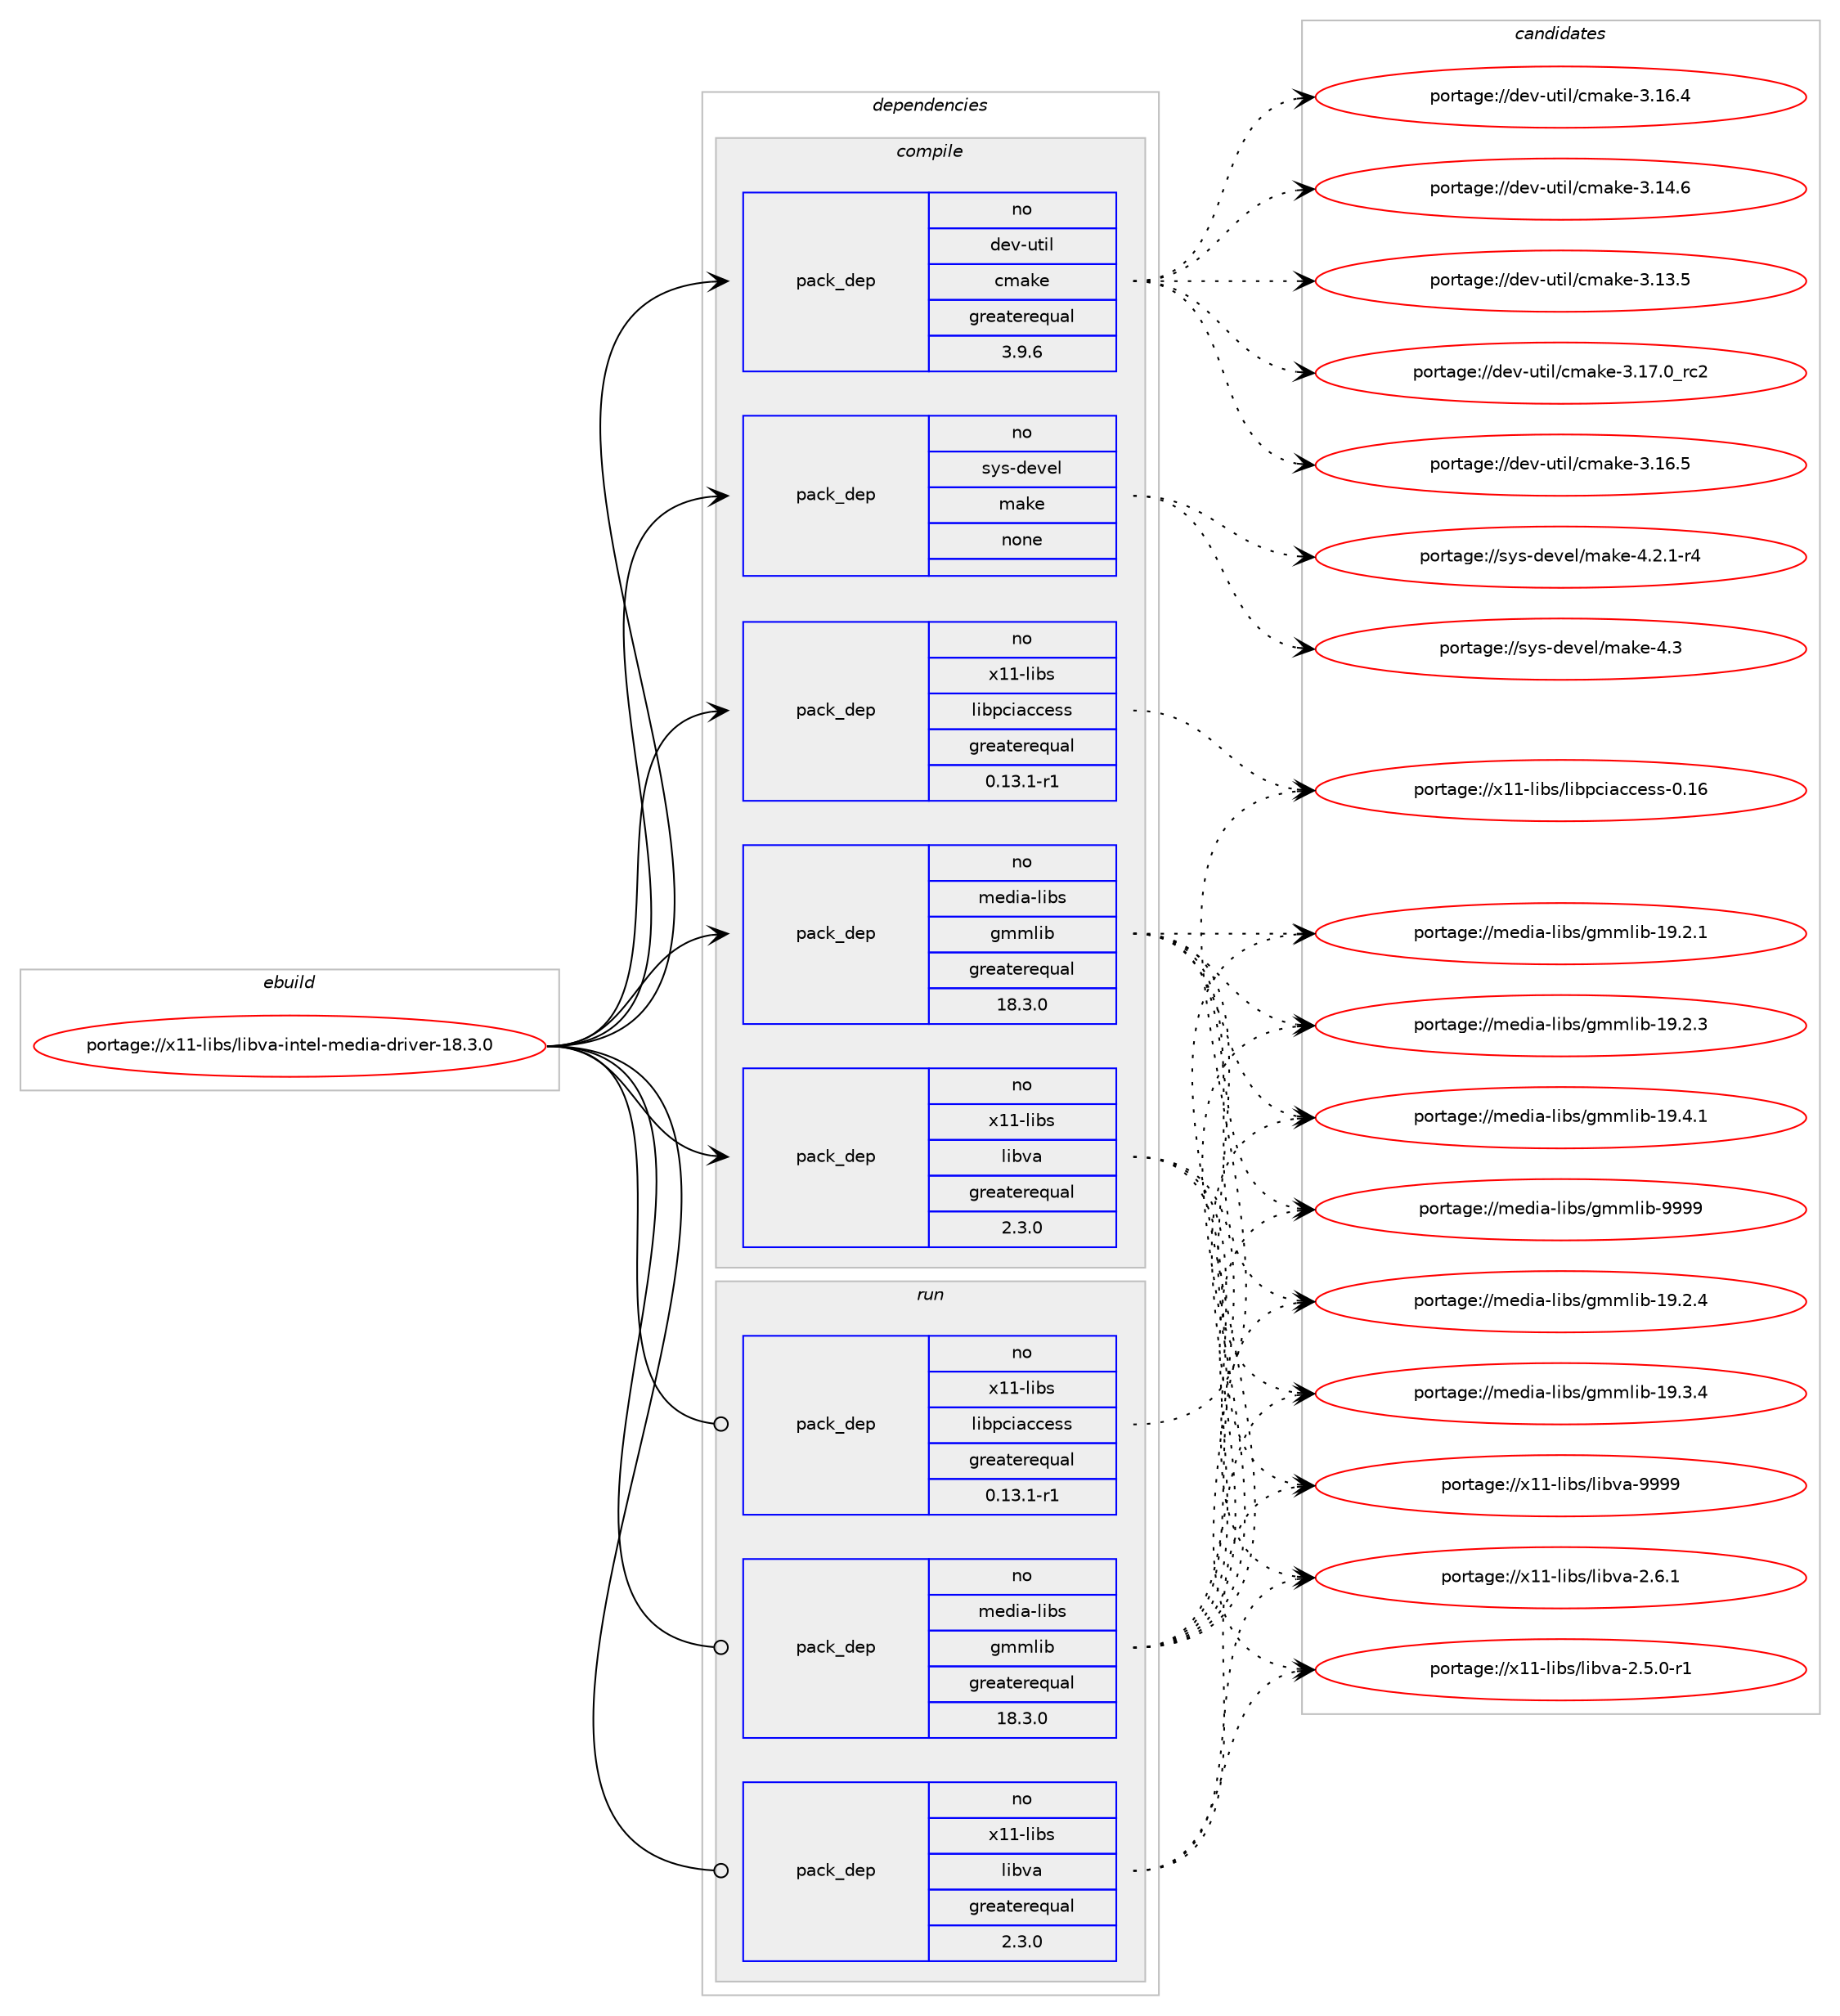digraph prolog {

# *************
# Graph options
# *************

newrank=true;
concentrate=true;
compound=true;
graph [rankdir=LR,fontname=Helvetica,fontsize=10,ranksep=1.5];#, ranksep=2.5, nodesep=0.2];
edge  [arrowhead=vee];
node  [fontname=Helvetica,fontsize=10];

# **********
# The ebuild
# **********

subgraph cluster_leftcol {
color=gray;
rank=same;
label=<<i>ebuild</i>>;
id [label="portage://x11-libs/libva-intel-media-driver-18.3.0", color=red, width=4, href="../x11-libs/libva-intel-media-driver-18.3.0.svg"];
}

# ****************
# The dependencies
# ****************

subgraph cluster_midcol {
color=gray;
label=<<i>dependencies</i>>;
subgraph cluster_compile {
fillcolor="#eeeeee";
style=filled;
label=<<i>compile</i>>;
subgraph pack9542 {
dependency11008 [label=<<TABLE BORDER="0" CELLBORDER="1" CELLSPACING="0" CELLPADDING="4" WIDTH="220"><TR><TD ROWSPAN="6" CELLPADDING="30">pack_dep</TD></TR><TR><TD WIDTH="110">no</TD></TR><TR><TD>dev-util</TD></TR><TR><TD>cmake</TD></TR><TR><TD>greaterequal</TD></TR><TR><TD>3.9.6</TD></TR></TABLE>>, shape=none, color=blue];
}
id:e -> dependency11008:w [weight=20,style="solid",arrowhead="vee"];
subgraph pack9543 {
dependency11009 [label=<<TABLE BORDER="0" CELLBORDER="1" CELLSPACING="0" CELLPADDING="4" WIDTH="220"><TR><TD ROWSPAN="6" CELLPADDING="30">pack_dep</TD></TR><TR><TD WIDTH="110">no</TD></TR><TR><TD>media-libs</TD></TR><TR><TD>gmmlib</TD></TR><TR><TD>greaterequal</TD></TR><TR><TD>18.3.0</TD></TR></TABLE>>, shape=none, color=blue];
}
id:e -> dependency11009:w [weight=20,style="solid",arrowhead="vee"];
subgraph pack9544 {
dependency11010 [label=<<TABLE BORDER="0" CELLBORDER="1" CELLSPACING="0" CELLPADDING="4" WIDTH="220"><TR><TD ROWSPAN="6" CELLPADDING="30">pack_dep</TD></TR><TR><TD WIDTH="110">no</TD></TR><TR><TD>sys-devel</TD></TR><TR><TD>make</TD></TR><TR><TD>none</TD></TR><TR><TD></TD></TR></TABLE>>, shape=none, color=blue];
}
id:e -> dependency11010:w [weight=20,style="solid",arrowhead="vee"];
subgraph pack9545 {
dependency11011 [label=<<TABLE BORDER="0" CELLBORDER="1" CELLSPACING="0" CELLPADDING="4" WIDTH="220"><TR><TD ROWSPAN="6" CELLPADDING="30">pack_dep</TD></TR><TR><TD WIDTH="110">no</TD></TR><TR><TD>x11-libs</TD></TR><TR><TD>libpciaccess</TD></TR><TR><TD>greaterequal</TD></TR><TR><TD>0.13.1-r1</TD></TR></TABLE>>, shape=none, color=blue];
}
id:e -> dependency11011:w [weight=20,style="solid",arrowhead="vee"];
subgraph pack9546 {
dependency11012 [label=<<TABLE BORDER="0" CELLBORDER="1" CELLSPACING="0" CELLPADDING="4" WIDTH="220"><TR><TD ROWSPAN="6" CELLPADDING="30">pack_dep</TD></TR><TR><TD WIDTH="110">no</TD></TR><TR><TD>x11-libs</TD></TR><TR><TD>libva</TD></TR><TR><TD>greaterequal</TD></TR><TR><TD>2.3.0</TD></TR></TABLE>>, shape=none, color=blue];
}
id:e -> dependency11012:w [weight=20,style="solid",arrowhead="vee"];
}
subgraph cluster_compileandrun {
fillcolor="#eeeeee";
style=filled;
label=<<i>compile and run</i>>;
}
subgraph cluster_run {
fillcolor="#eeeeee";
style=filled;
label=<<i>run</i>>;
subgraph pack9547 {
dependency11013 [label=<<TABLE BORDER="0" CELLBORDER="1" CELLSPACING="0" CELLPADDING="4" WIDTH="220"><TR><TD ROWSPAN="6" CELLPADDING="30">pack_dep</TD></TR><TR><TD WIDTH="110">no</TD></TR><TR><TD>media-libs</TD></TR><TR><TD>gmmlib</TD></TR><TR><TD>greaterequal</TD></TR><TR><TD>18.3.0</TD></TR></TABLE>>, shape=none, color=blue];
}
id:e -> dependency11013:w [weight=20,style="solid",arrowhead="odot"];
subgraph pack9548 {
dependency11014 [label=<<TABLE BORDER="0" CELLBORDER="1" CELLSPACING="0" CELLPADDING="4" WIDTH="220"><TR><TD ROWSPAN="6" CELLPADDING="30">pack_dep</TD></TR><TR><TD WIDTH="110">no</TD></TR><TR><TD>x11-libs</TD></TR><TR><TD>libpciaccess</TD></TR><TR><TD>greaterequal</TD></TR><TR><TD>0.13.1-r1</TD></TR></TABLE>>, shape=none, color=blue];
}
id:e -> dependency11014:w [weight=20,style="solid",arrowhead="odot"];
subgraph pack9549 {
dependency11015 [label=<<TABLE BORDER="0" CELLBORDER="1" CELLSPACING="0" CELLPADDING="4" WIDTH="220"><TR><TD ROWSPAN="6" CELLPADDING="30">pack_dep</TD></TR><TR><TD WIDTH="110">no</TD></TR><TR><TD>x11-libs</TD></TR><TR><TD>libva</TD></TR><TR><TD>greaterequal</TD></TR><TR><TD>2.3.0</TD></TR></TABLE>>, shape=none, color=blue];
}
id:e -> dependency11015:w [weight=20,style="solid",arrowhead="odot"];
}
}

# **************
# The candidates
# **************

subgraph cluster_choices {
rank=same;
color=gray;
label=<<i>candidates</i>>;

subgraph choice9542 {
color=black;
nodesep=1;
choice1001011184511711610510847991099710710145514649554648951149950 [label="portage://dev-util/cmake-3.17.0_rc2", color=red, width=4,href="../dev-util/cmake-3.17.0_rc2.svg"];
choice1001011184511711610510847991099710710145514649544653 [label="portage://dev-util/cmake-3.16.5", color=red, width=4,href="../dev-util/cmake-3.16.5.svg"];
choice1001011184511711610510847991099710710145514649544652 [label="portage://dev-util/cmake-3.16.4", color=red, width=4,href="../dev-util/cmake-3.16.4.svg"];
choice1001011184511711610510847991099710710145514649524654 [label="portage://dev-util/cmake-3.14.6", color=red, width=4,href="../dev-util/cmake-3.14.6.svg"];
choice1001011184511711610510847991099710710145514649514653 [label="portage://dev-util/cmake-3.13.5", color=red, width=4,href="../dev-util/cmake-3.13.5.svg"];
dependency11008:e -> choice1001011184511711610510847991099710710145514649554648951149950:w [style=dotted,weight="100"];
dependency11008:e -> choice1001011184511711610510847991099710710145514649544653:w [style=dotted,weight="100"];
dependency11008:e -> choice1001011184511711610510847991099710710145514649544652:w [style=dotted,weight="100"];
dependency11008:e -> choice1001011184511711610510847991099710710145514649524654:w [style=dotted,weight="100"];
dependency11008:e -> choice1001011184511711610510847991099710710145514649514653:w [style=dotted,weight="100"];
}
subgraph choice9543 {
color=black;
nodesep=1;
choice10910110010597451081059811547103109109108105984557575757 [label="portage://media-libs/gmmlib-9999", color=red, width=4,href="../media-libs/gmmlib-9999.svg"];
choice109101100105974510810598115471031091091081059845495746524649 [label="portage://media-libs/gmmlib-19.4.1", color=red, width=4,href="../media-libs/gmmlib-19.4.1.svg"];
choice109101100105974510810598115471031091091081059845495746514652 [label="portage://media-libs/gmmlib-19.3.4", color=red, width=4,href="../media-libs/gmmlib-19.3.4.svg"];
choice109101100105974510810598115471031091091081059845495746504652 [label="portage://media-libs/gmmlib-19.2.4", color=red, width=4,href="../media-libs/gmmlib-19.2.4.svg"];
choice109101100105974510810598115471031091091081059845495746504651 [label="portage://media-libs/gmmlib-19.2.3", color=red, width=4,href="../media-libs/gmmlib-19.2.3.svg"];
choice109101100105974510810598115471031091091081059845495746504649 [label="portage://media-libs/gmmlib-19.2.1", color=red, width=4,href="../media-libs/gmmlib-19.2.1.svg"];
dependency11009:e -> choice10910110010597451081059811547103109109108105984557575757:w [style=dotted,weight="100"];
dependency11009:e -> choice109101100105974510810598115471031091091081059845495746524649:w [style=dotted,weight="100"];
dependency11009:e -> choice109101100105974510810598115471031091091081059845495746514652:w [style=dotted,weight="100"];
dependency11009:e -> choice109101100105974510810598115471031091091081059845495746504652:w [style=dotted,weight="100"];
dependency11009:e -> choice109101100105974510810598115471031091091081059845495746504651:w [style=dotted,weight="100"];
dependency11009:e -> choice109101100105974510810598115471031091091081059845495746504649:w [style=dotted,weight="100"];
}
subgraph choice9544 {
color=black;
nodesep=1;
choice11512111545100101118101108471099710710145524651 [label="portage://sys-devel/make-4.3", color=red, width=4,href="../sys-devel/make-4.3.svg"];
choice1151211154510010111810110847109971071014552465046494511452 [label="portage://sys-devel/make-4.2.1-r4", color=red, width=4,href="../sys-devel/make-4.2.1-r4.svg"];
dependency11010:e -> choice11512111545100101118101108471099710710145524651:w [style=dotted,weight="100"];
dependency11010:e -> choice1151211154510010111810110847109971071014552465046494511452:w [style=dotted,weight="100"];
}
subgraph choice9545 {
color=black;
nodesep=1;
choice120494945108105981154710810598112991059799991011151154548464954 [label="portage://x11-libs/libpciaccess-0.16", color=red, width=4,href="../x11-libs/libpciaccess-0.16.svg"];
dependency11011:e -> choice120494945108105981154710810598112991059799991011151154548464954:w [style=dotted,weight="100"];
}
subgraph choice9546 {
color=black;
nodesep=1;
choice120494945108105981154710810598118974557575757 [label="portage://x11-libs/libva-9999", color=red, width=4,href="../x11-libs/libva-9999.svg"];
choice12049494510810598115471081059811897455046544649 [label="portage://x11-libs/libva-2.6.1", color=red, width=4,href="../x11-libs/libva-2.6.1.svg"];
choice120494945108105981154710810598118974550465346484511449 [label="portage://x11-libs/libva-2.5.0-r1", color=red, width=4,href="../x11-libs/libva-2.5.0-r1.svg"];
dependency11012:e -> choice120494945108105981154710810598118974557575757:w [style=dotted,weight="100"];
dependency11012:e -> choice12049494510810598115471081059811897455046544649:w [style=dotted,weight="100"];
dependency11012:e -> choice120494945108105981154710810598118974550465346484511449:w [style=dotted,weight="100"];
}
subgraph choice9547 {
color=black;
nodesep=1;
choice10910110010597451081059811547103109109108105984557575757 [label="portage://media-libs/gmmlib-9999", color=red, width=4,href="../media-libs/gmmlib-9999.svg"];
choice109101100105974510810598115471031091091081059845495746524649 [label="portage://media-libs/gmmlib-19.4.1", color=red, width=4,href="../media-libs/gmmlib-19.4.1.svg"];
choice109101100105974510810598115471031091091081059845495746514652 [label="portage://media-libs/gmmlib-19.3.4", color=red, width=4,href="../media-libs/gmmlib-19.3.4.svg"];
choice109101100105974510810598115471031091091081059845495746504652 [label="portage://media-libs/gmmlib-19.2.4", color=red, width=4,href="../media-libs/gmmlib-19.2.4.svg"];
choice109101100105974510810598115471031091091081059845495746504651 [label="portage://media-libs/gmmlib-19.2.3", color=red, width=4,href="../media-libs/gmmlib-19.2.3.svg"];
choice109101100105974510810598115471031091091081059845495746504649 [label="portage://media-libs/gmmlib-19.2.1", color=red, width=4,href="../media-libs/gmmlib-19.2.1.svg"];
dependency11013:e -> choice10910110010597451081059811547103109109108105984557575757:w [style=dotted,weight="100"];
dependency11013:e -> choice109101100105974510810598115471031091091081059845495746524649:w [style=dotted,weight="100"];
dependency11013:e -> choice109101100105974510810598115471031091091081059845495746514652:w [style=dotted,weight="100"];
dependency11013:e -> choice109101100105974510810598115471031091091081059845495746504652:w [style=dotted,weight="100"];
dependency11013:e -> choice109101100105974510810598115471031091091081059845495746504651:w [style=dotted,weight="100"];
dependency11013:e -> choice109101100105974510810598115471031091091081059845495746504649:w [style=dotted,weight="100"];
}
subgraph choice9548 {
color=black;
nodesep=1;
choice120494945108105981154710810598112991059799991011151154548464954 [label="portage://x11-libs/libpciaccess-0.16", color=red, width=4,href="../x11-libs/libpciaccess-0.16.svg"];
dependency11014:e -> choice120494945108105981154710810598112991059799991011151154548464954:w [style=dotted,weight="100"];
}
subgraph choice9549 {
color=black;
nodesep=1;
choice120494945108105981154710810598118974557575757 [label="portage://x11-libs/libva-9999", color=red, width=4,href="../x11-libs/libva-9999.svg"];
choice12049494510810598115471081059811897455046544649 [label="portage://x11-libs/libva-2.6.1", color=red, width=4,href="../x11-libs/libva-2.6.1.svg"];
choice120494945108105981154710810598118974550465346484511449 [label="portage://x11-libs/libva-2.5.0-r1", color=red, width=4,href="../x11-libs/libva-2.5.0-r1.svg"];
dependency11015:e -> choice120494945108105981154710810598118974557575757:w [style=dotted,weight="100"];
dependency11015:e -> choice12049494510810598115471081059811897455046544649:w [style=dotted,weight="100"];
dependency11015:e -> choice120494945108105981154710810598118974550465346484511449:w [style=dotted,weight="100"];
}
}

}
